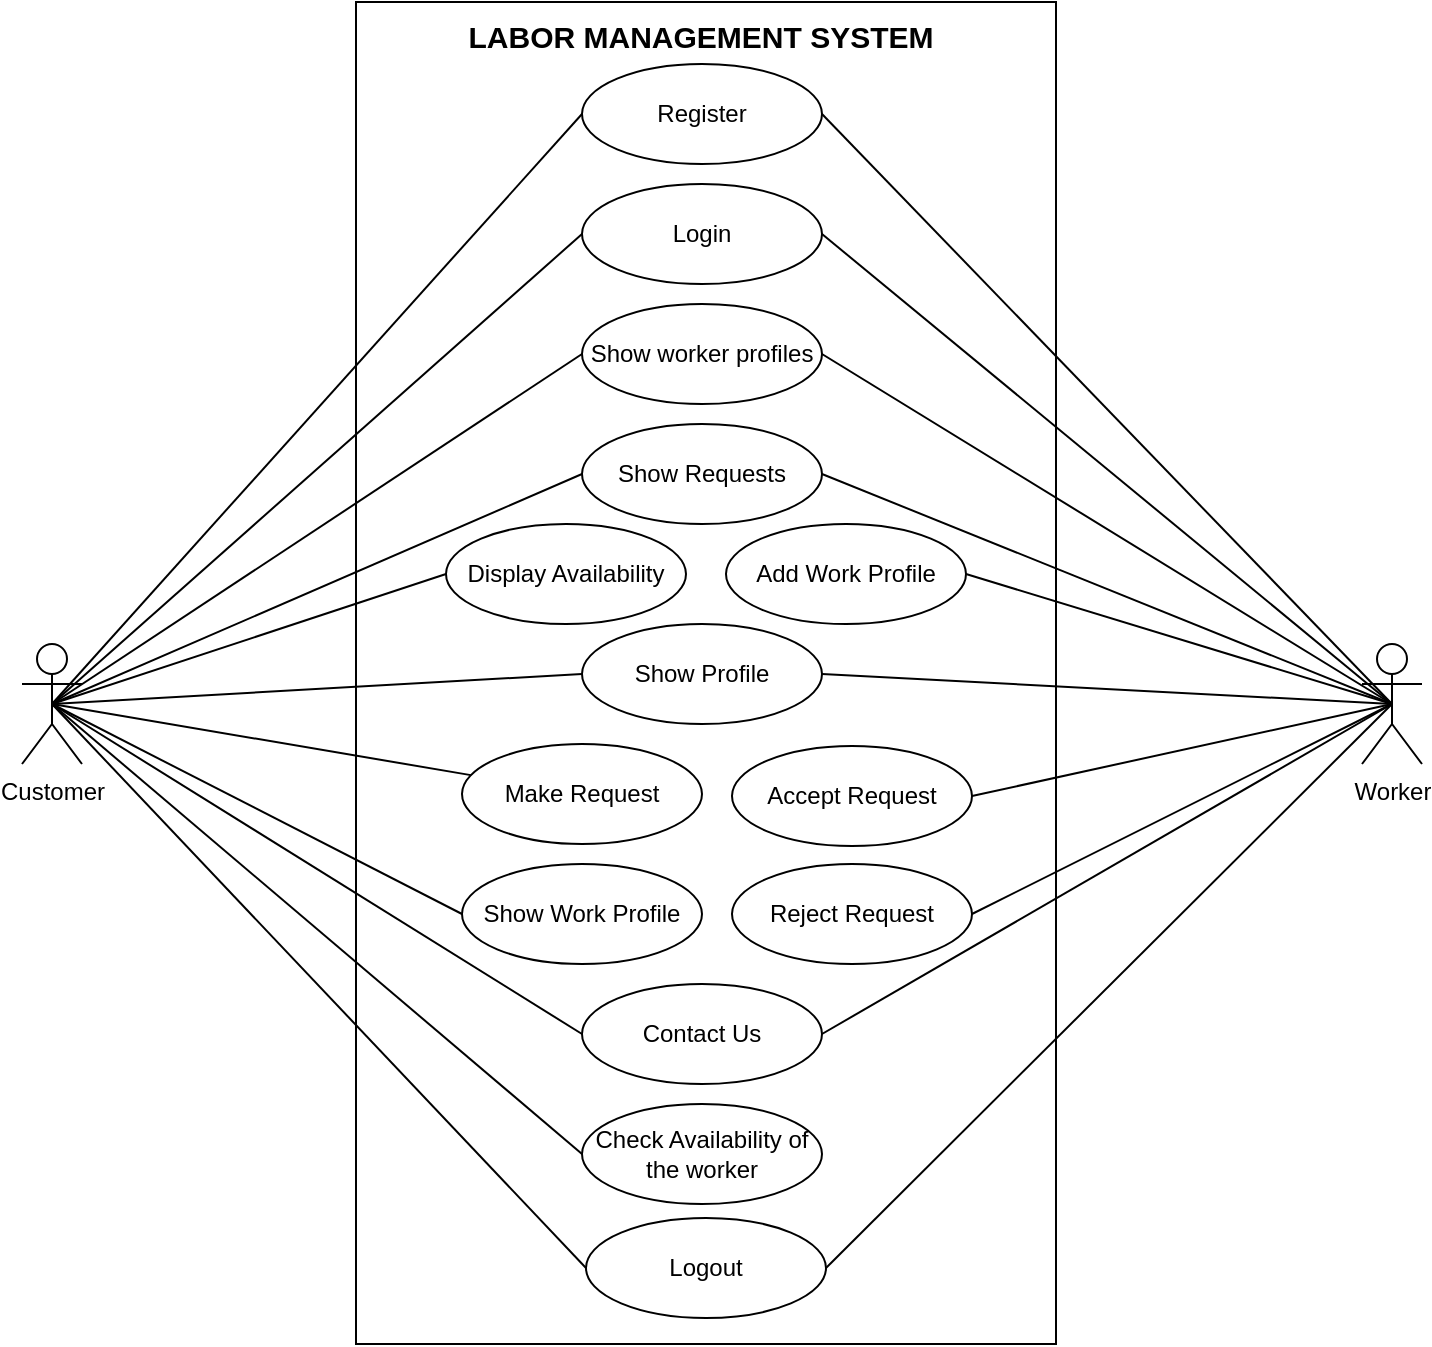 <mxfile version="16.0.0" type="device"><diagram id="vI-_2gNuLJMGahJ6u-S4" name="Page-1"><mxGraphModel dx="1038" dy="1746" grid="0" gridSize="10" guides="1" tooltips="1" connect="1" arrows="1" fold="1" page="0" pageScale="1" pageWidth="850" pageHeight="1100" math="0" shadow="0"><root><mxCell id="0"/><mxCell id="1" parent="0"/><mxCell id="kmxmjMU9bCIp5DLyMe29-1" value="" style="rounded=0;whiteSpace=wrap;html=1;" vertex="1" parent="1"><mxGeometry x="242" y="-1076" width="350" height="671" as="geometry"/></mxCell><mxCell id="kmxmjMU9bCIp5DLyMe29-2" value="Show Requests" style="ellipse;whiteSpace=wrap;html=1;" vertex="1" parent="1"><mxGeometry x="355" y="-865" width="120" height="50" as="geometry"/></mxCell><mxCell id="kmxmjMU9bCIp5DLyMe29-3" value="Check Availability of the worker" style="ellipse;whiteSpace=wrap;html=1;" vertex="1" parent="1"><mxGeometry x="355" y="-525" width="120" height="50" as="geometry"/></mxCell><mxCell id="kmxmjMU9bCIp5DLyMe29-4" value="Login" style="ellipse;whiteSpace=wrap;html=1;" vertex="1" parent="1"><mxGeometry x="355" y="-985" width="120" height="50" as="geometry"/></mxCell><mxCell id="kmxmjMU9bCIp5DLyMe29-6" value="Show worker profiles" style="ellipse;whiteSpace=wrap;html=1;" vertex="1" parent="1"><mxGeometry x="355" y="-925" width="120" height="50" as="geometry"/></mxCell><mxCell id="kmxmjMU9bCIp5DLyMe29-7" value="Accept Request" style="ellipse;whiteSpace=wrap;html=1;" vertex="1" parent="1"><mxGeometry x="430" y="-704" width="120" height="50" as="geometry"/></mxCell><mxCell id="kmxmjMU9bCIp5DLyMe29-8" value="Logout" style="ellipse;whiteSpace=wrap;html=1;" vertex="1" parent="1"><mxGeometry x="357" y="-468" width="120" height="50" as="geometry"/></mxCell><mxCell id="kmxmjMU9bCIp5DLyMe29-9" value="Display Availability" style="ellipse;whiteSpace=wrap;html=1;" vertex="1" parent="1"><mxGeometry x="287" y="-815" width="120" height="50" as="geometry"/></mxCell><mxCell id="kmxmjMU9bCIp5DLyMe29-10" value="Register" style="ellipse;whiteSpace=wrap;html=1;" vertex="1" parent="1"><mxGeometry x="355" y="-1045" width="120" height="50" as="geometry"/></mxCell><mxCell id="kmxmjMU9bCIp5DLyMe29-11" value="Reject Request" style="ellipse;whiteSpace=wrap;html=1;" vertex="1" parent="1"><mxGeometry x="430" y="-645" width="120" height="50" as="geometry"/></mxCell><mxCell id="kmxmjMU9bCIp5DLyMe29-12" value="Make Request" style="ellipse;whiteSpace=wrap;html=1;" vertex="1" parent="1"><mxGeometry x="295" y="-705" width="120" height="50" as="geometry"/></mxCell><mxCell id="kmxmjMU9bCIp5DLyMe29-13" value="Add Work Profile" style="ellipse;whiteSpace=wrap;html=1;" vertex="1" parent="1"><mxGeometry x="427" y="-815" width="120" height="50" as="geometry"/></mxCell><mxCell id="kmxmjMU9bCIp5DLyMe29-23" style="rounded=0;orthogonalLoop=1;jettySize=auto;html=1;exitX=0.5;exitY=0.5;exitDx=0;exitDy=0;exitPerimeter=0;entryX=0;entryY=0.5;entryDx=0;entryDy=0;endArrow=none;endFill=0;" edge="1" parent="1" source="kmxmjMU9bCIp5DLyMe29-14" target="kmxmjMU9bCIp5DLyMe29-10"><mxGeometry relative="1" as="geometry"/></mxCell><mxCell id="kmxmjMU9bCIp5DLyMe29-25" style="rounded=0;orthogonalLoop=1;jettySize=auto;html=1;exitX=0.5;exitY=0.5;exitDx=0;exitDy=0;exitPerimeter=0;entryX=0;entryY=0.5;entryDx=0;entryDy=0;endArrow=none;endFill=0;" edge="1" parent="1" source="kmxmjMU9bCIp5DLyMe29-14" target="kmxmjMU9bCIp5DLyMe29-4"><mxGeometry relative="1" as="geometry"/></mxCell><mxCell id="kmxmjMU9bCIp5DLyMe29-27" style="rounded=0;orthogonalLoop=1;jettySize=auto;html=1;exitX=0.5;exitY=0.5;exitDx=0;exitDy=0;exitPerimeter=0;entryX=0;entryY=0.5;entryDx=0;entryDy=0;endArrow=none;endFill=0;" edge="1" parent="1" source="kmxmjMU9bCIp5DLyMe29-14" target="kmxmjMU9bCIp5DLyMe29-6"><mxGeometry relative="1" as="geometry"/></mxCell><mxCell id="kmxmjMU9bCIp5DLyMe29-28" style="rounded=0;orthogonalLoop=1;jettySize=auto;html=1;exitX=0.5;exitY=0.5;exitDx=0;exitDy=0;exitPerimeter=0;entryX=0;entryY=0.5;entryDx=0;entryDy=0;endArrow=none;endFill=0;" edge="1" parent="1" source="kmxmjMU9bCIp5DLyMe29-14" target="kmxmjMU9bCIp5DLyMe29-9"><mxGeometry relative="1" as="geometry"/></mxCell><mxCell id="kmxmjMU9bCIp5DLyMe29-29" style="rounded=0;orthogonalLoop=1;jettySize=auto;html=1;exitX=0.5;exitY=0.5;exitDx=0;exitDy=0;exitPerimeter=0;entryX=0;entryY=0.5;entryDx=0;entryDy=0;endArrow=none;endFill=0;" edge="1" parent="1" source="kmxmjMU9bCIp5DLyMe29-14" target="kmxmjMU9bCIp5DLyMe29-2"><mxGeometry relative="1" as="geometry"/></mxCell><mxCell id="kmxmjMU9bCIp5DLyMe29-33" style="rounded=0;orthogonalLoop=1;jettySize=auto;html=1;exitX=0.5;exitY=0.5;exitDx=0;exitDy=0;exitPerimeter=0;entryX=0;entryY=0.5;entryDx=0;entryDy=0;endArrow=none;endFill=0;" edge="1" parent="1" source="kmxmjMU9bCIp5DLyMe29-14" target="kmxmjMU9bCIp5DLyMe29-18"><mxGeometry relative="1" as="geometry"/></mxCell><mxCell id="kmxmjMU9bCIp5DLyMe29-35" style="rounded=0;orthogonalLoop=1;jettySize=auto;html=1;exitX=0.5;exitY=0.5;exitDx=0;exitDy=0;exitPerimeter=0;endArrow=none;endFill=0;" edge="1" parent="1" source="kmxmjMU9bCIp5DLyMe29-14" target="kmxmjMU9bCIp5DLyMe29-12"><mxGeometry relative="1" as="geometry"/></mxCell><mxCell id="kmxmjMU9bCIp5DLyMe29-36" style="rounded=0;orthogonalLoop=1;jettySize=auto;html=1;exitX=0.5;exitY=0.5;exitDx=0;exitDy=0;exitPerimeter=0;entryX=0;entryY=0.5;entryDx=0;entryDy=0;endArrow=none;endFill=0;" edge="1" parent="1" source="kmxmjMU9bCIp5DLyMe29-14" target="kmxmjMU9bCIp5DLyMe29-19"><mxGeometry relative="1" as="geometry"/></mxCell><mxCell id="kmxmjMU9bCIp5DLyMe29-37" style="rounded=0;orthogonalLoop=1;jettySize=auto;html=1;exitX=0.5;exitY=0.5;exitDx=0;exitDy=0;exitPerimeter=0;entryX=0;entryY=0.5;entryDx=0;entryDy=0;endArrow=none;endFill=0;" edge="1" parent="1" source="kmxmjMU9bCIp5DLyMe29-14" target="kmxmjMU9bCIp5DLyMe29-16"><mxGeometry relative="1" as="geometry"/></mxCell><mxCell id="kmxmjMU9bCIp5DLyMe29-40" style="rounded=0;orthogonalLoop=1;jettySize=auto;html=1;exitX=0.5;exitY=0.5;exitDx=0;exitDy=0;exitPerimeter=0;entryX=0;entryY=0.5;entryDx=0;entryDy=0;endArrow=none;endFill=0;" edge="1" parent="1" source="kmxmjMU9bCIp5DLyMe29-14" target="kmxmjMU9bCIp5DLyMe29-3"><mxGeometry relative="1" as="geometry"/></mxCell><mxCell id="kmxmjMU9bCIp5DLyMe29-44" style="rounded=0;orthogonalLoop=1;jettySize=auto;html=1;exitX=0.5;exitY=0.5;exitDx=0;exitDy=0;exitPerimeter=0;entryX=0;entryY=0.5;entryDx=0;entryDy=0;endArrow=none;endFill=0;" edge="1" parent="1" source="kmxmjMU9bCIp5DLyMe29-14" target="kmxmjMU9bCIp5DLyMe29-8"><mxGeometry relative="1" as="geometry"/></mxCell><mxCell id="kmxmjMU9bCIp5DLyMe29-14" value="Customer" style="shape=umlActor;verticalLabelPosition=bottom;verticalAlign=top;html=1;outlineConnect=0;" vertex="1" parent="1"><mxGeometry x="75" y="-755" width="30" height="60" as="geometry"/></mxCell><mxCell id="kmxmjMU9bCIp5DLyMe29-24" style="rounded=0;orthogonalLoop=1;jettySize=auto;html=1;exitX=0.5;exitY=0.5;exitDx=0;exitDy=0;exitPerimeter=0;entryX=1;entryY=0.5;entryDx=0;entryDy=0;endArrow=none;endFill=0;" edge="1" parent="1" source="kmxmjMU9bCIp5DLyMe29-15" target="kmxmjMU9bCIp5DLyMe29-10"><mxGeometry relative="1" as="geometry"/></mxCell><mxCell id="kmxmjMU9bCIp5DLyMe29-26" style="rounded=0;orthogonalLoop=1;jettySize=auto;html=1;exitX=0.5;exitY=0.5;exitDx=0;exitDy=0;exitPerimeter=0;entryX=1;entryY=0.5;entryDx=0;entryDy=0;endArrow=none;endFill=0;" edge="1" parent="1" source="kmxmjMU9bCIp5DLyMe29-15" target="kmxmjMU9bCIp5DLyMe29-4"><mxGeometry relative="1" as="geometry"/></mxCell><mxCell id="kmxmjMU9bCIp5DLyMe29-30" style="rounded=0;orthogonalLoop=1;jettySize=auto;html=1;exitX=0.5;exitY=0.5;exitDx=0;exitDy=0;exitPerimeter=0;entryX=1;entryY=0.5;entryDx=0;entryDy=0;endArrow=none;endFill=0;" edge="1" parent="1" source="kmxmjMU9bCIp5DLyMe29-15" target="kmxmjMU9bCIp5DLyMe29-6"><mxGeometry relative="1" as="geometry"/></mxCell><mxCell id="kmxmjMU9bCIp5DLyMe29-31" style="rounded=0;orthogonalLoop=1;jettySize=auto;html=1;exitX=0.5;exitY=0.5;exitDx=0;exitDy=0;exitPerimeter=0;entryX=1;entryY=0.5;entryDx=0;entryDy=0;endArrow=none;endFill=0;" edge="1" parent="1" source="kmxmjMU9bCIp5DLyMe29-15" target="kmxmjMU9bCIp5DLyMe29-2"><mxGeometry relative="1" as="geometry"/></mxCell><mxCell id="kmxmjMU9bCIp5DLyMe29-32" style="rounded=0;orthogonalLoop=1;jettySize=auto;html=1;exitX=0.5;exitY=0.5;exitDx=0;exitDy=0;exitPerimeter=0;entryX=1;entryY=0.5;entryDx=0;entryDy=0;endArrow=none;endFill=0;" edge="1" parent="1" source="kmxmjMU9bCIp5DLyMe29-15" target="kmxmjMU9bCIp5DLyMe29-13"><mxGeometry relative="1" as="geometry"/></mxCell><mxCell id="kmxmjMU9bCIp5DLyMe29-34" style="rounded=0;orthogonalLoop=1;jettySize=auto;html=1;exitX=0.5;exitY=0.5;exitDx=0;exitDy=0;exitPerimeter=0;entryX=1;entryY=0.5;entryDx=0;entryDy=0;endArrow=none;endFill=0;" edge="1" parent="1" source="kmxmjMU9bCIp5DLyMe29-15" target="kmxmjMU9bCIp5DLyMe29-18"><mxGeometry relative="1" as="geometry"/></mxCell><mxCell id="kmxmjMU9bCIp5DLyMe29-38" style="rounded=0;orthogonalLoop=1;jettySize=auto;html=1;exitX=0.5;exitY=0.5;exitDx=0;exitDy=0;exitPerimeter=0;entryX=1;entryY=0.5;entryDx=0;entryDy=0;endArrow=none;endFill=0;" edge="1" parent="1" source="kmxmjMU9bCIp5DLyMe29-15" target="kmxmjMU9bCIp5DLyMe29-16"><mxGeometry relative="1" as="geometry"/></mxCell><mxCell id="kmxmjMU9bCIp5DLyMe29-41" style="rounded=0;orthogonalLoop=1;jettySize=auto;html=1;exitX=0.5;exitY=0.5;exitDx=0;exitDy=0;exitPerimeter=0;entryX=1;entryY=0.5;entryDx=0;entryDy=0;endArrow=none;endFill=0;" edge="1" parent="1" source="kmxmjMU9bCIp5DLyMe29-15" target="kmxmjMU9bCIp5DLyMe29-7"><mxGeometry relative="1" as="geometry"/></mxCell><mxCell id="kmxmjMU9bCIp5DLyMe29-42" style="rounded=0;orthogonalLoop=1;jettySize=auto;html=1;exitX=0.5;exitY=0.5;exitDx=0;exitDy=0;exitPerimeter=0;entryX=1;entryY=0.5;entryDx=0;entryDy=0;endArrow=none;endFill=0;" edge="1" parent="1" source="kmxmjMU9bCIp5DLyMe29-15" target="kmxmjMU9bCIp5DLyMe29-11"><mxGeometry relative="1" as="geometry"/></mxCell><mxCell id="kmxmjMU9bCIp5DLyMe29-43" style="rounded=0;orthogonalLoop=1;jettySize=auto;html=1;exitX=0.5;exitY=0.5;exitDx=0;exitDy=0;exitPerimeter=0;entryX=1;entryY=0.5;entryDx=0;entryDy=0;endArrow=none;endFill=0;" edge="1" parent="1" source="kmxmjMU9bCIp5DLyMe29-15" target="kmxmjMU9bCIp5DLyMe29-8"><mxGeometry relative="1" as="geometry"/></mxCell><mxCell id="kmxmjMU9bCIp5DLyMe29-15" value="Worker" style="shape=umlActor;verticalLabelPosition=bottom;verticalAlign=top;html=1;outlineConnect=0;" vertex="1" parent="1"><mxGeometry x="745" y="-755" width="30" height="60" as="geometry"/></mxCell><mxCell id="kmxmjMU9bCIp5DLyMe29-16" value="Contact Us" style="ellipse;whiteSpace=wrap;html=1;" vertex="1" parent="1"><mxGeometry x="355" y="-585" width="120" height="50" as="geometry"/></mxCell><mxCell id="kmxmjMU9bCIp5DLyMe29-18" value="Show Profile" style="ellipse;whiteSpace=wrap;html=1;" vertex="1" parent="1"><mxGeometry x="355" y="-765" width="120" height="50" as="geometry"/></mxCell><mxCell id="kmxmjMU9bCIp5DLyMe29-19" value="Show Work Profile" style="ellipse;whiteSpace=wrap;html=1;" vertex="1" parent="1"><mxGeometry x="295" y="-645" width="120" height="50" as="geometry"/></mxCell><mxCell id="kmxmjMU9bCIp5DLyMe29-46" value="&lt;font style=&quot;font-size: 15px&quot;&gt;&lt;b&gt;LABOR MANAGEMENT SYSTEM&lt;br&gt;&lt;/b&gt;&lt;/font&gt;" style="text;html=1;strokeColor=none;fillColor=none;align=center;verticalAlign=middle;whiteSpace=wrap;rounded=0;" vertex="1" parent="1"><mxGeometry x="242" y="-1074" width="345" height="30" as="geometry"/></mxCell></root></mxGraphModel></diagram></mxfile>